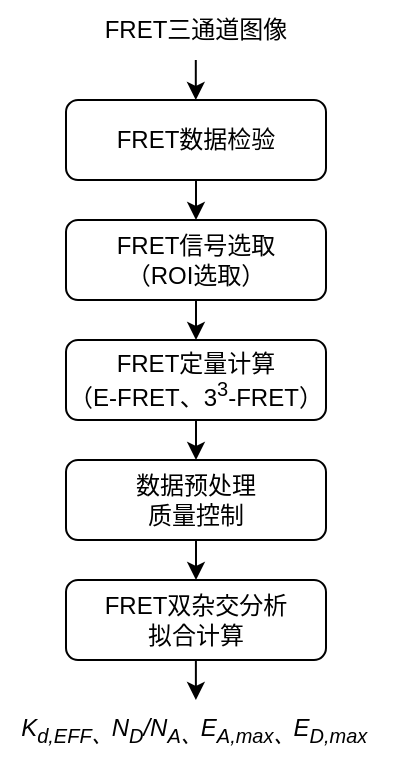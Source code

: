 <mxfile scale="3" border="0">
    <diagram name="第 1 页" id="ZLBNSQG6a64uLy78s9hU">
        <mxGraphModel dx="338" dy="556" grid="1" gridSize="10" guides="1" tooltips="1" connect="1" arrows="1" fold="1" page="1" pageScale="1" pageWidth="827" pageHeight="1169" math="0" shadow="0">
            <root>
                <mxCell id="0"/>
                <mxCell id="1" parent="0"/>
                <mxCell id="Vrv0WtWTOPf99DK3Its--7" style="edgeStyle=orthogonalEdgeStyle;rounded=0;orthogonalLoop=1;jettySize=auto;html=1;exitX=0.5;exitY=1;exitDx=0;exitDy=0;entryX=0.5;entryY=0;entryDx=0;entryDy=0;" parent="1" source="Vrv0WtWTOPf99DK3Its--1" target="Vrv0WtWTOPf99DK3Its--2" edge="1">
                    <mxGeometry relative="1" as="geometry"/>
                </mxCell>
                <mxCell id="Vrv0WtWTOPf99DK3Its--1" value="FRET数据检验" style="rounded=1;whiteSpace=wrap;html=1;" parent="1" vertex="1">
                    <mxGeometry x="350" y="160" width="130" height="40" as="geometry"/>
                </mxCell>
                <mxCell id="Vrv0WtWTOPf99DK3Its--8" style="edgeStyle=orthogonalEdgeStyle;rounded=0;orthogonalLoop=1;jettySize=auto;html=1;exitX=0.5;exitY=1;exitDx=0;exitDy=0;entryX=0.5;entryY=0;entryDx=0;entryDy=0;" parent="1" source="Vrv0WtWTOPf99DK3Its--2" target="Vrv0WtWTOPf99DK3Its--3" edge="1">
                    <mxGeometry relative="1" as="geometry"/>
                </mxCell>
                <mxCell id="Vrv0WtWTOPf99DK3Its--2" value="FRET信号选取&lt;div&gt;（ROI选取）&lt;/div&gt;" style="rounded=1;whiteSpace=wrap;html=1;" parent="1" vertex="1">
                    <mxGeometry x="350" y="220" width="130" height="40" as="geometry"/>
                </mxCell>
                <mxCell id="Vrv0WtWTOPf99DK3Its--9" style="edgeStyle=orthogonalEdgeStyle;rounded=0;orthogonalLoop=1;jettySize=auto;html=1;exitX=0.5;exitY=1;exitDx=0;exitDy=0;entryX=0.5;entryY=0;entryDx=0;entryDy=0;" parent="1" source="Vrv0WtWTOPf99DK3Its--3" target="Vrv0WtWTOPf99DK3Its--4" edge="1">
                    <mxGeometry relative="1" as="geometry"/>
                </mxCell>
                <mxCell id="Vrv0WtWTOPf99DK3Its--3" value="FRET定量计算&lt;div&gt;（E-FRET、3&lt;sup&gt;3&lt;/sup&gt;&lt;span style=&quot;background-color: transparent; color: light-dark(rgb(0, 0, 0), rgb(255, 255, 255));&quot;&gt;-FRET&lt;/span&gt;&lt;span style=&quot;background-color: transparent; color: light-dark(rgb(0, 0, 0), rgb(255, 255, 255));&quot;&gt;）&lt;/span&gt;&lt;/div&gt;" style="rounded=1;whiteSpace=wrap;html=1;" parent="1" vertex="1">
                    <mxGeometry x="350" y="280" width="130" height="40" as="geometry"/>
                </mxCell>
                <mxCell id="Vrv0WtWTOPf99DK3Its--10" style="edgeStyle=orthogonalEdgeStyle;rounded=0;orthogonalLoop=1;jettySize=auto;html=1;exitX=0.5;exitY=1;exitDx=0;exitDy=0;entryX=0.5;entryY=0;entryDx=0;entryDy=0;" parent="1" source="Vrv0WtWTOPf99DK3Its--4" target="Vrv0WtWTOPf99DK3Its--5" edge="1">
                    <mxGeometry relative="1" as="geometry"/>
                </mxCell>
                <mxCell id="Vrv0WtWTOPf99DK3Its--4" value="数据预处理&lt;div&gt;质量控制&lt;/div&gt;" style="rounded=1;whiteSpace=wrap;html=1;" parent="1" vertex="1">
                    <mxGeometry x="350" y="340" width="130" height="40" as="geometry"/>
                </mxCell>
                <mxCell id="Vrv0WtWTOPf99DK3Its--5" value="FRET双杂交分析&lt;div&gt;拟合计算&lt;/div&gt;" style="rounded=1;whiteSpace=wrap;html=1;" parent="1" vertex="1">
                    <mxGeometry x="350" y="400" width="130" height="40" as="geometry"/>
                </mxCell>
                <mxCell id="Vrv0WtWTOPf99DK3Its--11" style="edgeStyle=orthogonalEdgeStyle;rounded=0;orthogonalLoop=1;jettySize=auto;html=1;exitX=0.5;exitY=1;exitDx=0;exitDy=0;entryX=0.5;entryY=0;entryDx=0;entryDy=0;" parent="1" edge="1">
                    <mxGeometry relative="1" as="geometry">
                        <mxPoint x="414.9" y="140" as="sourcePoint"/>
                        <mxPoint x="414.9" y="160" as="targetPoint"/>
                    </mxGeometry>
                </mxCell>
                <mxCell id="Vrv0WtWTOPf99DK3Its--12" style="edgeStyle=orthogonalEdgeStyle;rounded=0;orthogonalLoop=1;jettySize=auto;html=1;exitX=0.5;exitY=1;exitDx=0;exitDy=0;entryX=0.5;entryY=0;entryDx=0;entryDy=0;" parent="1" edge="1">
                    <mxGeometry relative="1" as="geometry">
                        <mxPoint x="414.94" y="440" as="sourcePoint"/>
                        <mxPoint x="414.94" y="460" as="targetPoint"/>
                    </mxGeometry>
                </mxCell>
                <mxCell id="Vrv0WtWTOPf99DK3Its--13" value="FRET三通道图像" style="text;html=1;align=center;verticalAlign=middle;whiteSpace=wrap;rounded=0;" parent="1" vertex="1">
                    <mxGeometry x="366.25" y="110" width="97.5" height="30" as="geometry"/>
                </mxCell>
                <mxCell id="Vrv0WtWTOPf99DK3Its--14" value="&lt;i&gt;&lt;font face=&quot;Helvetica&quot;&gt;K&lt;sub style=&quot;&quot;&gt;d,EFF、&lt;/sub&gt;N&lt;sub style=&quot;&quot;&gt;D&lt;/sub&gt;/N&lt;sub style=&quot;&quot;&gt;A、&lt;/sub&gt;&lt;span style=&quot;background-color: transparent; color: light-dark(rgb(0, 0, 0), rgb(255, 255, 255));&quot;&gt;E&lt;/span&gt;&lt;sub style=&quot;background-color: transparent; color: light-dark(rgb(0, 0, 0), rgb(255, 255, 255));&quot;&gt;A,max、&lt;/sub&gt;&lt;span style=&quot;background-color: transparent; color: light-dark(rgb(0, 0, 0), rgb(255, 255, 255));&quot;&gt;E&lt;/span&gt;&lt;sub style=&quot;background-color: transparent; color: light-dark(rgb(0, 0, 0), rgb(255, 255, 255));&quot;&gt;D,max&amp;nbsp;&lt;/sub&gt;&lt;/font&gt;&lt;/i&gt;" style="text;html=1;align=center;verticalAlign=middle;whiteSpace=wrap;rounded=0;" parent="1" vertex="1">
                    <mxGeometry x="317.5" y="460" width="195" height="30" as="geometry"/>
                </mxCell>
            </root>
        </mxGraphModel>
    </diagram>
</mxfile>